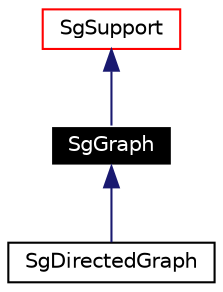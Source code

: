 digraph G
{
  edge [fontname="Helvetica",fontsize=10,labelfontname="Helvetica",labelfontsize=10];
  node [fontname="Helvetica",fontsize=10,shape=record];
  Node1 [label="SgGraph",height=0.2,width=0.4,color="white", fillcolor="black", style="filled" fontcolor="white"];
  Node2 -> Node1 [dir=back,color="midnightblue",fontsize=10,style="solid",fontname="Helvetica"];
  Node2 [label="SgSupport",height=0.2,width=0.4,color="red",URL="$classSgSupport.html"];
  Node1 -> Node3 [dir=back,color="midnightblue",fontsize=10,style="solid",fontname="Helvetica"];
  Node3 [label="SgDirectedGraph",height=0.2,width=0.4,color="black",URL="$classSgDirectedGraph.html"];
}
